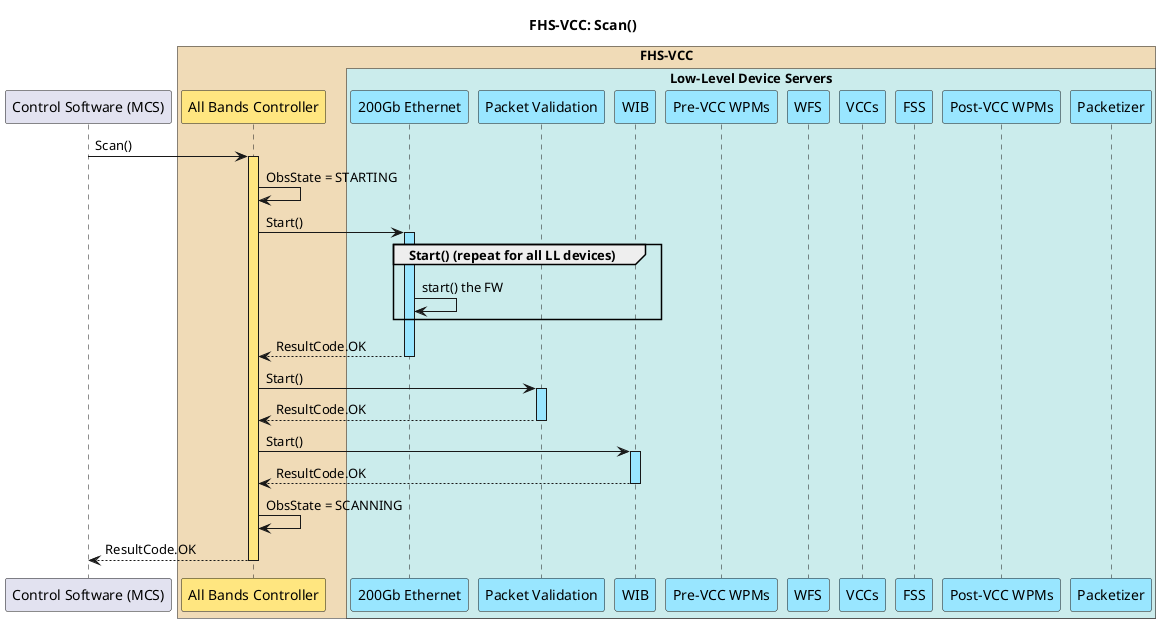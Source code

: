 @startuml fhs_vcc_scan
!pragma teoz true

title FHS-VCC: Scan()

!$MCSLifeline = "#DDDDEE"
!$FHSVCCBackground = "#f0dbb7"
!$AllBands = "#ffe680"
!$AllBandsLifeline = "#ffe680"
!$LowLevelDSBackground = "#cbecec"
!$LowLevelDS = "#99e6ff"
!$LowLevelDSLifeline = "#99e6ff"

participant "Control Software (MCS)" as mcs

box "FHS-VCC" $FHSVCCBackground
participant "All Bands Controller" as allbands $AllBands
box "Low-Level Device Servers" $LowLevelDSBackground
participant "200Gb Ethernet" as eth_ds $LowLevelDS
participant "Packet Validation" as pv_ds $LowLevelDS
participant "WIB" as wib_ds $LowLevelDS
participant "Pre-VCC WPMs" as wpm_pre_ds $LowLevelDS
participant "WFS" as wfs_ds $LowLevelDS
participant "VCCs" as vcc_ds $LowLevelDS
participant "FSS" as fss_ds $LowLevelDS
participant "Post-VCC WPMs" as wpm_post_ds $LowLevelDS
participant "Packetizer" as packetizer_ds $LowLevelDS
end box
end box

mcs -> allbands ++ $AllBandsLifeline: Scan()
allbands -> allbands: ObsState = STARTING

allbands -> eth_ds ++ $LowLevelDSLifeline: Start()
group Start() (repeat for all LL devices)
eth_ds -> eth_ds: start() the FW
end
allbands <-- eth_ds --: ResultCode.OK

allbands -> pv_ds ++ $LowLevelDSLifeline: Start()
allbands <-- pv_ds --: ResultCode.OK

allbands -> wib_ds ++ $LowLevelDSLifeline: Start()
allbands <-- wib_ds --: ResultCode.OK

allbands -> allbands: ObsState = SCANNING
mcs <-- allbands --: ResultCode.OK

@enduml